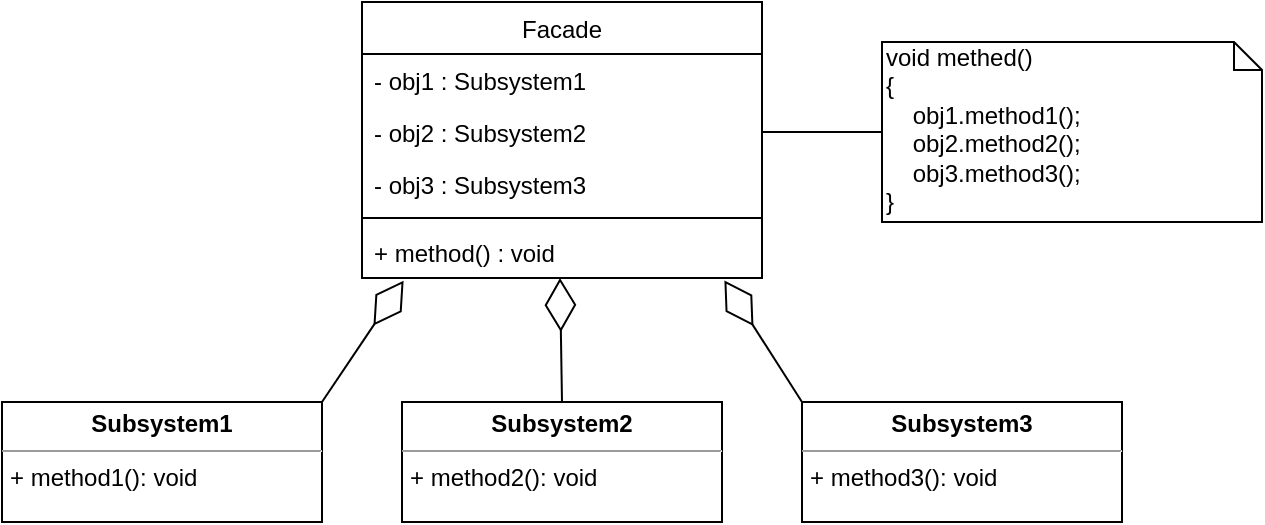 <mxfile version="13.6.2" type="device"><diagram id="hfAbU_iRbSKfg5Wa17YI" name="第 1 页"><mxGraphModel dx="1278" dy="949" grid="1" gridSize="10" guides="1" tooltips="1" connect="1" arrows="1" fold="1" page="1" pageScale="1" pageWidth="827" pageHeight="1169" math="0" shadow="0"><root><mxCell id="0"/><mxCell id="1" parent="0"/><mxCell id="lG69xWZxX34SpypkQi55-1" value="Facade" style="swimlane;fontStyle=0;childLayout=stackLayout;horizontal=1;startSize=26;fillColor=none;horizontalStack=0;resizeParent=1;resizeParentMax=0;resizeLast=0;collapsible=1;marginBottom=0;" vertex="1" parent="1"><mxGeometry x="300" y="310" width="200" height="138" as="geometry"/></mxCell><mxCell id="lG69xWZxX34SpypkQi55-2" value="- obj1 : Subsystem1" style="text;strokeColor=none;fillColor=none;align=left;verticalAlign=top;spacingLeft=4;spacingRight=4;overflow=hidden;rotatable=0;points=[[0,0.5],[1,0.5]];portConstraint=eastwest;" vertex="1" parent="lG69xWZxX34SpypkQi55-1"><mxGeometry y="26" width="200" height="26" as="geometry"/></mxCell><mxCell id="lG69xWZxX34SpypkQi55-3" value="- obj2 : Subsystem2" style="text;strokeColor=none;fillColor=none;align=left;verticalAlign=top;spacingLeft=4;spacingRight=4;overflow=hidden;rotatable=0;points=[[0,0.5],[1,0.5]];portConstraint=eastwest;" vertex="1" parent="lG69xWZxX34SpypkQi55-1"><mxGeometry y="52" width="200" height="26" as="geometry"/></mxCell><mxCell id="lG69xWZxX34SpypkQi55-4" value="- obj3 : Subsystem3" style="text;strokeColor=none;fillColor=none;align=left;verticalAlign=top;spacingLeft=4;spacingRight=4;overflow=hidden;rotatable=0;points=[[0,0.5],[1,0.5]];portConstraint=eastwest;" vertex="1" parent="lG69xWZxX34SpypkQi55-1"><mxGeometry y="78" width="200" height="26" as="geometry"/></mxCell><mxCell id="lG69xWZxX34SpypkQi55-7" value="" style="line;strokeWidth=1;fillColor=none;align=left;verticalAlign=middle;spacingTop=-1;spacingLeft=3;spacingRight=3;rotatable=0;labelPosition=right;points=[];portConstraint=eastwest;" vertex="1" parent="lG69xWZxX34SpypkQi55-1"><mxGeometry y="104" width="200" height="8" as="geometry"/></mxCell><mxCell id="lG69xWZxX34SpypkQi55-5" value="+ method() : void" style="text;strokeColor=none;fillColor=none;align=left;verticalAlign=top;spacingLeft=4;spacingRight=4;overflow=hidden;rotatable=0;points=[[0,0.5],[1,0.5]];portConstraint=eastwest;" vertex="1" parent="lG69xWZxX34SpypkQi55-1"><mxGeometry y="112" width="200" height="26" as="geometry"/></mxCell><mxCell id="lG69xWZxX34SpypkQi55-8" value="&lt;p style=&quot;margin: 0px ; margin-top: 4px ; text-align: center&quot;&gt;&lt;b&gt;Subsystem1&lt;/b&gt;&lt;/p&gt;&lt;hr size=&quot;1&quot;&gt;&lt;p style=&quot;margin: 0px ; margin-left: 4px&quot;&gt;+ method1(): void&lt;/p&gt;" style="verticalAlign=top;align=left;overflow=fill;fontSize=12;fontFamily=Helvetica;html=1;" vertex="1" parent="1"><mxGeometry x="120" y="510" width="160" height="60" as="geometry"/></mxCell><mxCell id="lG69xWZxX34SpypkQi55-9" value="&lt;p style=&quot;margin: 0px ; margin-top: 4px ; text-align: center&quot;&gt;&lt;b&gt;Subsystem2&lt;/b&gt;&lt;/p&gt;&lt;hr size=&quot;1&quot;&gt;&lt;p style=&quot;margin: 0px ; margin-left: 4px&quot;&gt;+ method2(): void&lt;/p&gt;" style="verticalAlign=top;align=left;overflow=fill;fontSize=12;fontFamily=Helvetica;html=1;" vertex="1" parent="1"><mxGeometry x="320" y="510" width="160" height="60" as="geometry"/></mxCell><mxCell id="lG69xWZxX34SpypkQi55-10" value="&lt;p style=&quot;margin: 0px ; margin-top: 4px ; text-align: center&quot;&gt;&lt;b&gt;Subsystem3&lt;/b&gt;&lt;/p&gt;&lt;hr size=&quot;1&quot;&gt;&lt;p style=&quot;margin: 0px ; margin-left: 4px&quot;&gt;+ method3(): void&lt;/p&gt;" style="verticalAlign=top;align=left;overflow=fill;fontSize=12;fontFamily=Helvetica;html=1;" vertex="1" parent="1"><mxGeometry x="520" y="510" width="160" height="60" as="geometry"/></mxCell><mxCell id="lG69xWZxX34SpypkQi55-11" value="" style="endArrow=diamondThin;endFill=0;endSize=24;html=1;entryX=0.104;entryY=1.054;entryDx=0;entryDy=0;entryPerimeter=0;exitX=1;exitY=0;exitDx=0;exitDy=0;" edge="1" parent="1" source="lG69xWZxX34SpypkQi55-8" target="lG69xWZxX34SpypkQi55-5"><mxGeometry width="160" relative="1" as="geometry"><mxPoint x="280" y="660" as="sourcePoint"/><mxPoint x="380" y="680" as="targetPoint"/></mxGeometry></mxCell><mxCell id="lG69xWZxX34SpypkQi55-12" value="" style="endArrow=diamondThin;endFill=0;endSize=24;html=1;exitX=0.5;exitY=0;exitDx=0;exitDy=0;" edge="1" parent="1" source="lG69xWZxX34SpypkQi55-9"><mxGeometry width="160" relative="1" as="geometry"><mxPoint x="380" y="480" as="sourcePoint"/><mxPoint x="399" y="448" as="targetPoint"/></mxGeometry></mxCell><mxCell id="lG69xWZxX34SpypkQi55-13" value="" style="endArrow=diamondThin;endFill=0;endSize=24;html=1;entryX=0.906;entryY=1.049;entryDx=0;entryDy=0;entryPerimeter=0;exitX=0;exitY=0;exitDx=0;exitDy=0;" edge="1" parent="1" source="lG69xWZxX34SpypkQi55-10" target="lG69xWZxX34SpypkQi55-5"><mxGeometry width="160" relative="1" as="geometry"><mxPoint x="570" y="449" as="sourcePoint"/><mxPoint x="590" y="650" as="targetPoint"/></mxGeometry></mxCell><mxCell id="lG69xWZxX34SpypkQi55-15" style="edgeStyle=orthogonalEdgeStyle;rounded=0;orthogonalLoop=1;jettySize=auto;html=1;entryX=1;entryY=0.5;entryDx=0;entryDy=0;endArrow=none;endFill=0;" edge="1" parent="1" source="lG69xWZxX34SpypkQi55-14" target="lG69xWZxX34SpypkQi55-3"><mxGeometry relative="1" as="geometry"/></mxCell><mxCell id="lG69xWZxX34SpypkQi55-14" value="void methed()&lt;br&gt;{&lt;br&gt;&amp;nbsp; &amp;nbsp; obj1.method1();&lt;br&gt;&amp;nbsp; &amp;nbsp; obj2.method2();&lt;br&gt;&amp;nbsp; &amp;nbsp; obj3.method3();&lt;br&gt;}" style="shape=note;whiteSpace=wrap;html=1;size=14;verticalAlign=top;align=left;spacingTop=-6;" vertex="1" parent="1"><mxGeometry x="560" y="330" width="190" height="90" as="geometry"/></mxCell></root></mxGraphModel></diagram></mxfile>